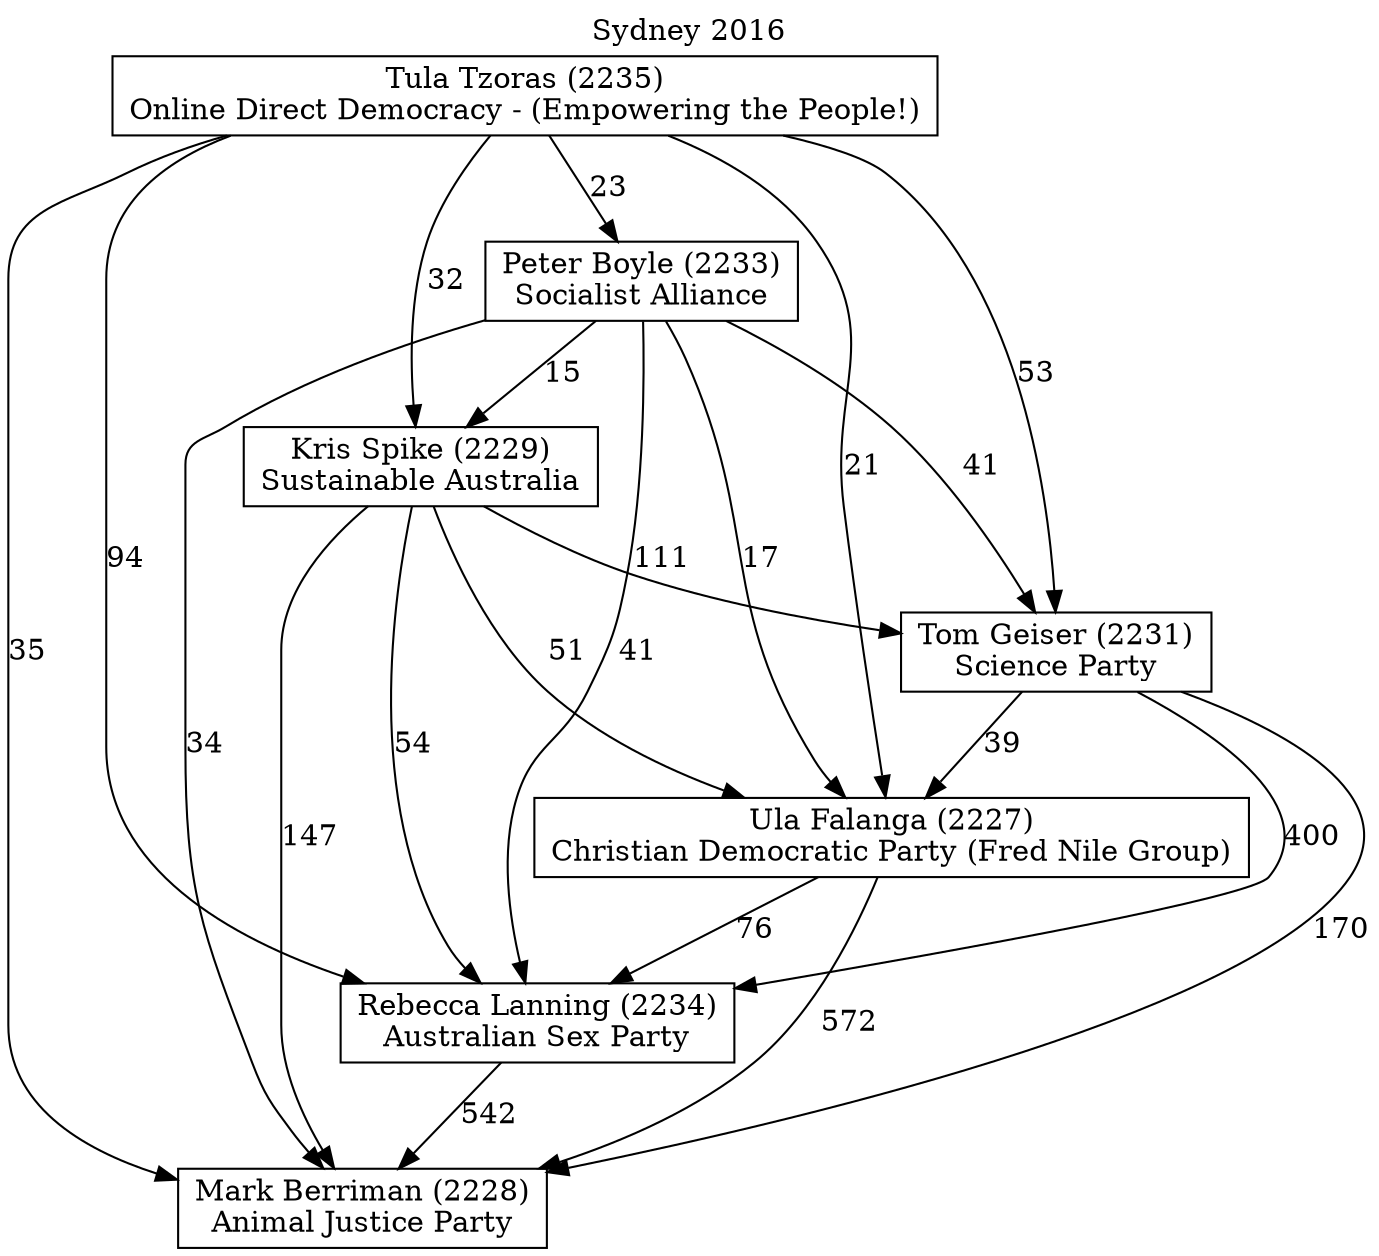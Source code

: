 // House preference flow
digraph "Mark Berriman (2228)_Sydney_2016" {
	graph [label="Sydney 2016" labelloc=t mclimit=10]
	node [shape=box]
	"Mark Berriman (2228)" [label="Mark Berriman (2228)
Animal Justice Party"]
	"Rebecca Lanning (2234)" [label="Rebecca Lanning (2234)
Australian Sex Party"]
	"Ula Falanga (2227)" [label="Ula Falanga (2227)
Christian Democratic Party (Fred Nile Group)"]
	"Tom Geiser (2231)" [label="Tom Geiser (2231)
Science Party"]
	"Kris Spike (2229)" [label="Kris Spike (2229)
Sustainable Australia"]
	"Peter Boyle (2233)" [label="Peter Boyle (2233)
Socialist Alliance"]
	"Tula Tzoras (2235)" [label="Tula Tzoras (2235)
Online Direct Democracy - (Empowering the People!)"]
	"Rebecca Lanning (2234)" -> "Mark Berriman (2228)" [label=542]
	"Ula Falanga (2227)" -> "Rebecca Lanning (2234)" [label=76]
	"Tom Geiser (2231)" -> "Ula Falanga (2227)" [label=39]
	"Kris Spike (2229)" -> "Tom Geiser (2231)" [label=111]
	"Peter Boyle (2233)" -> "Kris Spike (2229)" [label=15]
	"Tula Tzoras (2235)" -> "Peter Boyle (2233)" [label=23]
	"Ula Falanga (2227)" -> "Mark Berriman (2228)" [label=572]
	"Tom Geiser (2231)" -> "Mark Berriman (2228)" [label=170]
	"Kris Spike (2229)" -> "Mark Berriman (2228)" [label=147]
	"Peter Boyle (2233)" -> "Mark Berriman (2228)" [label=34]
	"Tula Tzoras (2235)" -> "Mark Berriman (2228)" [label=35]
	"Tula Tzoras (2235)" -> "Kris Spike (2229)" [label=32]
	"Peter Boyle (2233)" -> "Tom Geiser (2231)" [label=41]
	"Tula Tzoras (2235)" -> "Tom Geiser (2231)" [label=53]
	"Kris Spike (2229)" -> "Ula Falanga (2227)" [label=51]
	"Peter Boyle (2233)" -> "Ula Falanga (2227)" [label=17]
	"Tula Tzoras (2235)" -> "Ula Falanga (2227)" [label=21]
	"Tom Geiser (2231)" -> "Rebecca Lanning (2234)" [label=400]
	"Kris Spike (2229)" -> "Rebecca Lanning (2234)" [label=54]
	"Peter Boyle (2233)" -> "Rebecca Lanning (2234)" [label=41]
	"Tula Tzoras (2235)" -> "Rebecca Lanning (2234)" [label=94]
}
